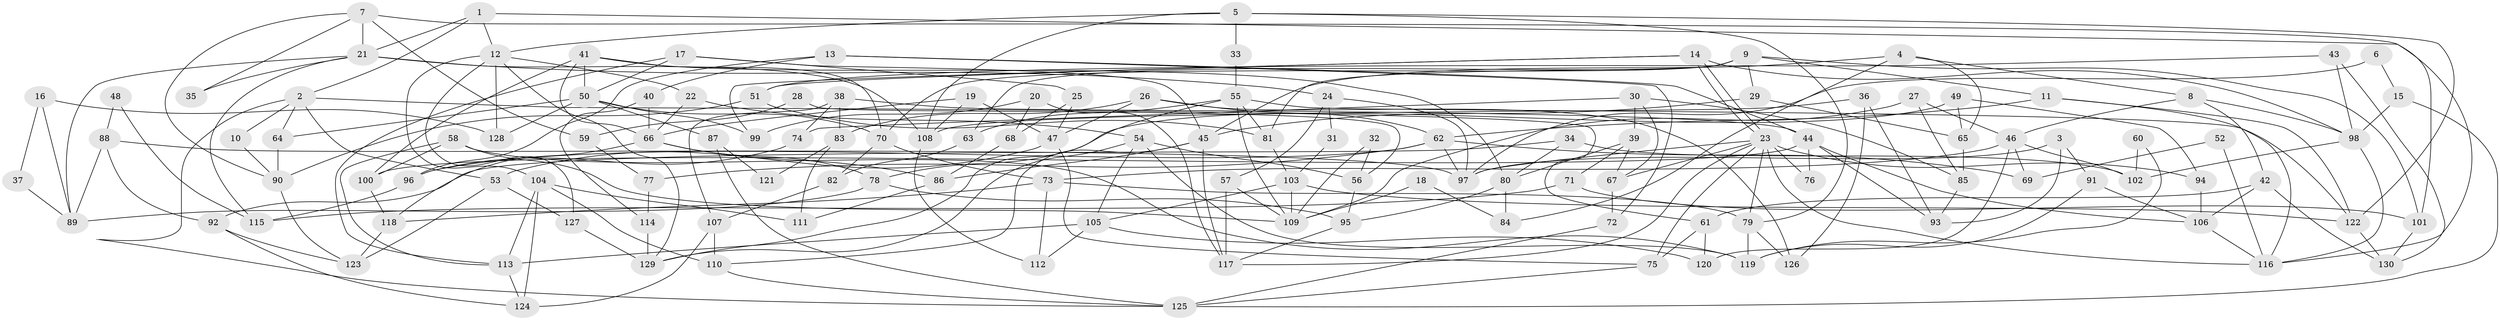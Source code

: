 // coarse degree distribution, {8: 0.10465116279069768, 3: 0.1511627906976744, 6: 0.10465116279069768, 5: 0.18604651162790697, 4: 0.23255813953488372, 2: 0.09302325581395349, 11: 0.011627906976744186, 7: 0.11627906976744186}
// Generated by graph-tools (version 1.1) at 2025/52/02/27/25 19:52:07]
// undirected, 130 vertices, 260 edges
graph export_dot {
graph [start="1"]
  node [color=gray90,style=filled];
  1;
  2;
  3;
  4;
  5;
  6;
  7;
  8;
  9;
  10;
  11;
  12;
  13;
  14;
  15;
  16;
  17;
  18;
  19;
  20;
  21;
  22;
  23;
  24;
  25;
  26;
  27;
  28;
  29;
  30;
  31;
  32;
  33;
  34;
  35;
  36;
  37;
  38;
  39;
  40;
  41;
  42;
  43;
  44;
  45;
  46;
  47;
  48;
  49;
  50;
  51;
  52;
  53;
  54;
  55;
  56;
  57;
  58;
  59;
  60;
  61;
  62;
  63;
  64;
  65;
  66;
  67;
  68;
  69;
  70;
  71;
  72;
  73;
  74;
  75;
  76;
  77;
  78;
  79;
  80;
  81;
  82;
  83;
  84;
  85;
  86;
  87;
  88;
  89;
  90;
  91;
  92;
  93;
  94;
  95;
  96;
  97;
  98;
  99;
  100;
  101;
  102;
  103;
  104;
  105;
  106;
  107;
  108;
  109;
  110;
  111;
  112;
  113;
  114;
  115;
  116;
  117;
  118;
  119;
  120;
  121;
  122;
  123;
  124;
  125;
  126;
  127;
  128;
  129;
  130;
  1 -- 12;
  1 -- 2;
  1 -- 21;
  1 -- 101;
  2 -- 61;
  2 -- 125;
  2 -- 10;
  2 -- 53;
  2 -- 64;
  3 -- 97;
  3 -- 93;
  3 -- 91;
  4 -- 45;
  4 -- 65;
  4 -- 8;
  4 -- 84;
  5 -- 122;
  5 -- 12;
  5 -- 33;
  5 -- 79;
  5 -- 108;
  6 -- 97;
  6 -- 15;
  7 -- 21;
  7 -- 90;
  7 -- 35;
  7 -- 59;
  7 -- 116;
  8 -- 98;
  8 -- 42;
  8 -- 46;
  9 -- 101;
  9 -- 70;
  9 -- 11;
  9 -- 29;
  9 -- 63;
  9 -- 81;
  10 -- 90;
  11 -- 116;
  11 -- 62;
  11 -- 122;
  12 -- 104;
  12 -- 22;
  12 -- 127;
  12 -- 128;
  12 -- 129;
  13 -- 96;
  13 -- 44;
  13 -- 40;
  13 -- 72;
  14 -- 51;
  14 -- 23;
  14 -- 23;
  14 -- 98;
  14 -- 99;
  15 -- 125;
  15 -- 98;
  16 -- 89;
  16 -- 128;
  16 -- 37;
  17 -- 45;
  17 -- 50;
  17 -- 25;
  17 -- 113;
  18 -- 84;
  18 -- 109;
  19 -- 108;
  19 -- 47;
  19 -- 66;
  20 -- 117;
  20 -- 99;
  20 -- 68;
  21 -- 108;
  21 -- 24;
  21 -- 35;
  21 -- 89;
  21 -- 115;
  22 -- 66;
  22 -- 54;
  23 -- 116;
  23 -- 67;
  23 -- 75;
  23 -- 76;
  23 -- 79;
  23 -- 94;
  23 -- 97;
  23 -- 117;
  24 -- 57;
  24 -- 31;
  24 -- 97;
  25 -- 47;
  25 -- 68;
  26 -- 47;
  26 -- 62;
  26 -- 83;
  26 -- 126;
  27 -- 46;
  27 -- 109;
  27 -- 85;
  28 -- 59;
  28 -- 56;
  29 -- 65;
  29 -- 45;
  30 -- 39;
  30 -- 67;
  30 -- 74;
  30 -- 85;
  31 -- 103;
  32 -- 109;
  32 -- 56;
  33 -- 55;
  34 -- 102;
  34 -- 80;
  34 -- 92;
  36 -- 93;
  36 -- 126;
  36 -- 108;
  37 -- 89;
  38 -- 83;
  38 -- 44;
  38 -- 74;
  38 -- 107;
  39 -- 67;
  39 -- 71;
  39 -- 80;
  40 -- 66;
  40 -- 114;
  41 -- 100;
  41 -- 66;
  41 -- 50;
  41 -- 70;
  41 -- 80;
  42 -- 106;
  42 -- 61;
  42 -- 130;
  43 -- 130;
  43 -- 51;
  43 -- 98;
  44 -- 106;
  44 -- 100;
  44 -- 76;
  44 -- 93;
  45 -- 86;
  45 -- 110;
  45 -- 117;
  46 -- 73;
  46 -- 69;
  46 -- 102;
  46 -- 120;
  47 -- 75;
  47 -- 53;
  48 -- 88;
  48 -- 115;
  49 -- 78;
  49 -- 94;
  49 -- 65;
  50 -- 70;
  50 -- 64;
  50 -- 87;
  50 -- 99;
  50 -- 128;
  51 -- 81;
  51 -- 90;
  52 -- 116;
  52 -- 69;
  53 -- 127;
  53 -- 123;
  54 -- 129;
  54 -- 119;
  54 -- 56;
  54 -- 105;
  55 -- 122;
  55 -- 63;
  55 -- 81;
  55 -- 109;
  55 -- 129;
  56 -- 95;
  57 -- 109;
  57 -- 117;
  58 -- 109;
  58 -- 113;
  58 -- 100;
  58 -- 119;
  59 -- 77;
  60 -- 119;
  60 -- 102;
  61 -- 120;
  61 -- 75;
  62 -- 97;
  62 -- 69;
  62 -- 77;
  62 -- 96;
  63 -- 82;
  64 -- 90;
  65 -- 85;
  66 -- 78;
  66 -- 86;
  66 -- 118;
  67 -- 72;
  68 -- 86;
  70 -- 73;
  70 -- 82;
  71 -- 115;
  71 -- 101;
  72 -- 125;
  73 -- 79;
  73 -- 118;
  73 -- 112;
  74 -- 96;
  75 -- 125;
  77 -- 114;
  78 -- 89;
  78 -- 95;
  79 -- 119;
  79 -- 126;
  80 -- 84;
  80 -- 95;
  81 -- 103;
  82 -- 107;
  83 -- 111;
  83 -- 121;
  85 -- 93;
  86 -- 111;
  87 -- 125;
  87 -- 121;
  88 -- 92;
  88 -- 97;
  88 -- 89;
  90 -- 123;
  91 -- 119;
  91 -- 106;
  92 -- 124;
  92 -- 123;
  94 -- 106;
  95 -- 117;
  96 -- 115;
  98 -- 102;
  98 -- 116;
  100 -- 118;
  101 -- 130;
  103 -- 105;
  103 -- 109;
  103 -- 122;
  104 -- 110;
  104 -- 113;
  104 -- 111;
  104 -- 124;
  105 -- 112;
  105 -- 113;
  105 -- 120;
  106 -- 116;
  107 -- 124;
  107 -- 110;
  108 -- 112;
  110 -- 125;
  113 -- 124;
  114 -- 129;
  118 -- 123;
  122 -- 130;
  127 -- 129;
}
